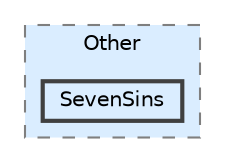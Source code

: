 digraph "Q:/IdleWave/Projet/Assets/Scripts/RogueGenesia/Survival/SoulLevel/Other/SevenSins"
{
 // LATEX_PDF_SIZE
  bgcolor="transparent";
  edge [fontname=Helvetica,fontsize=10,labelfontname=Helvetica,labelfontsize=10];
  node [fontname=Helvetica,fontsize=10,shape=box,height=0.2,width=0.4];
  compound=true
  subgraph clusterdir_c5cf11cdeab510af18add0ae2fc1e729 {
    graph [ bgcolor="#daedff", pencolor="grey50", label="Other", fontname=Helvetica,fontsize=10 style="filled,dashed", URL="dir_c5cf11cdeab510af18add0ae2fc1e729.html",tooltip=""]
  dir_ca924974d01feccb9cec2ca30046dce6 [label="SevenSins", fillcolor="#daedff", color="grey25", style="filled,bold", URL="dir_ca924974d01feccb9cec2ca30046dce6.html",tooltip=""];
  }
}
